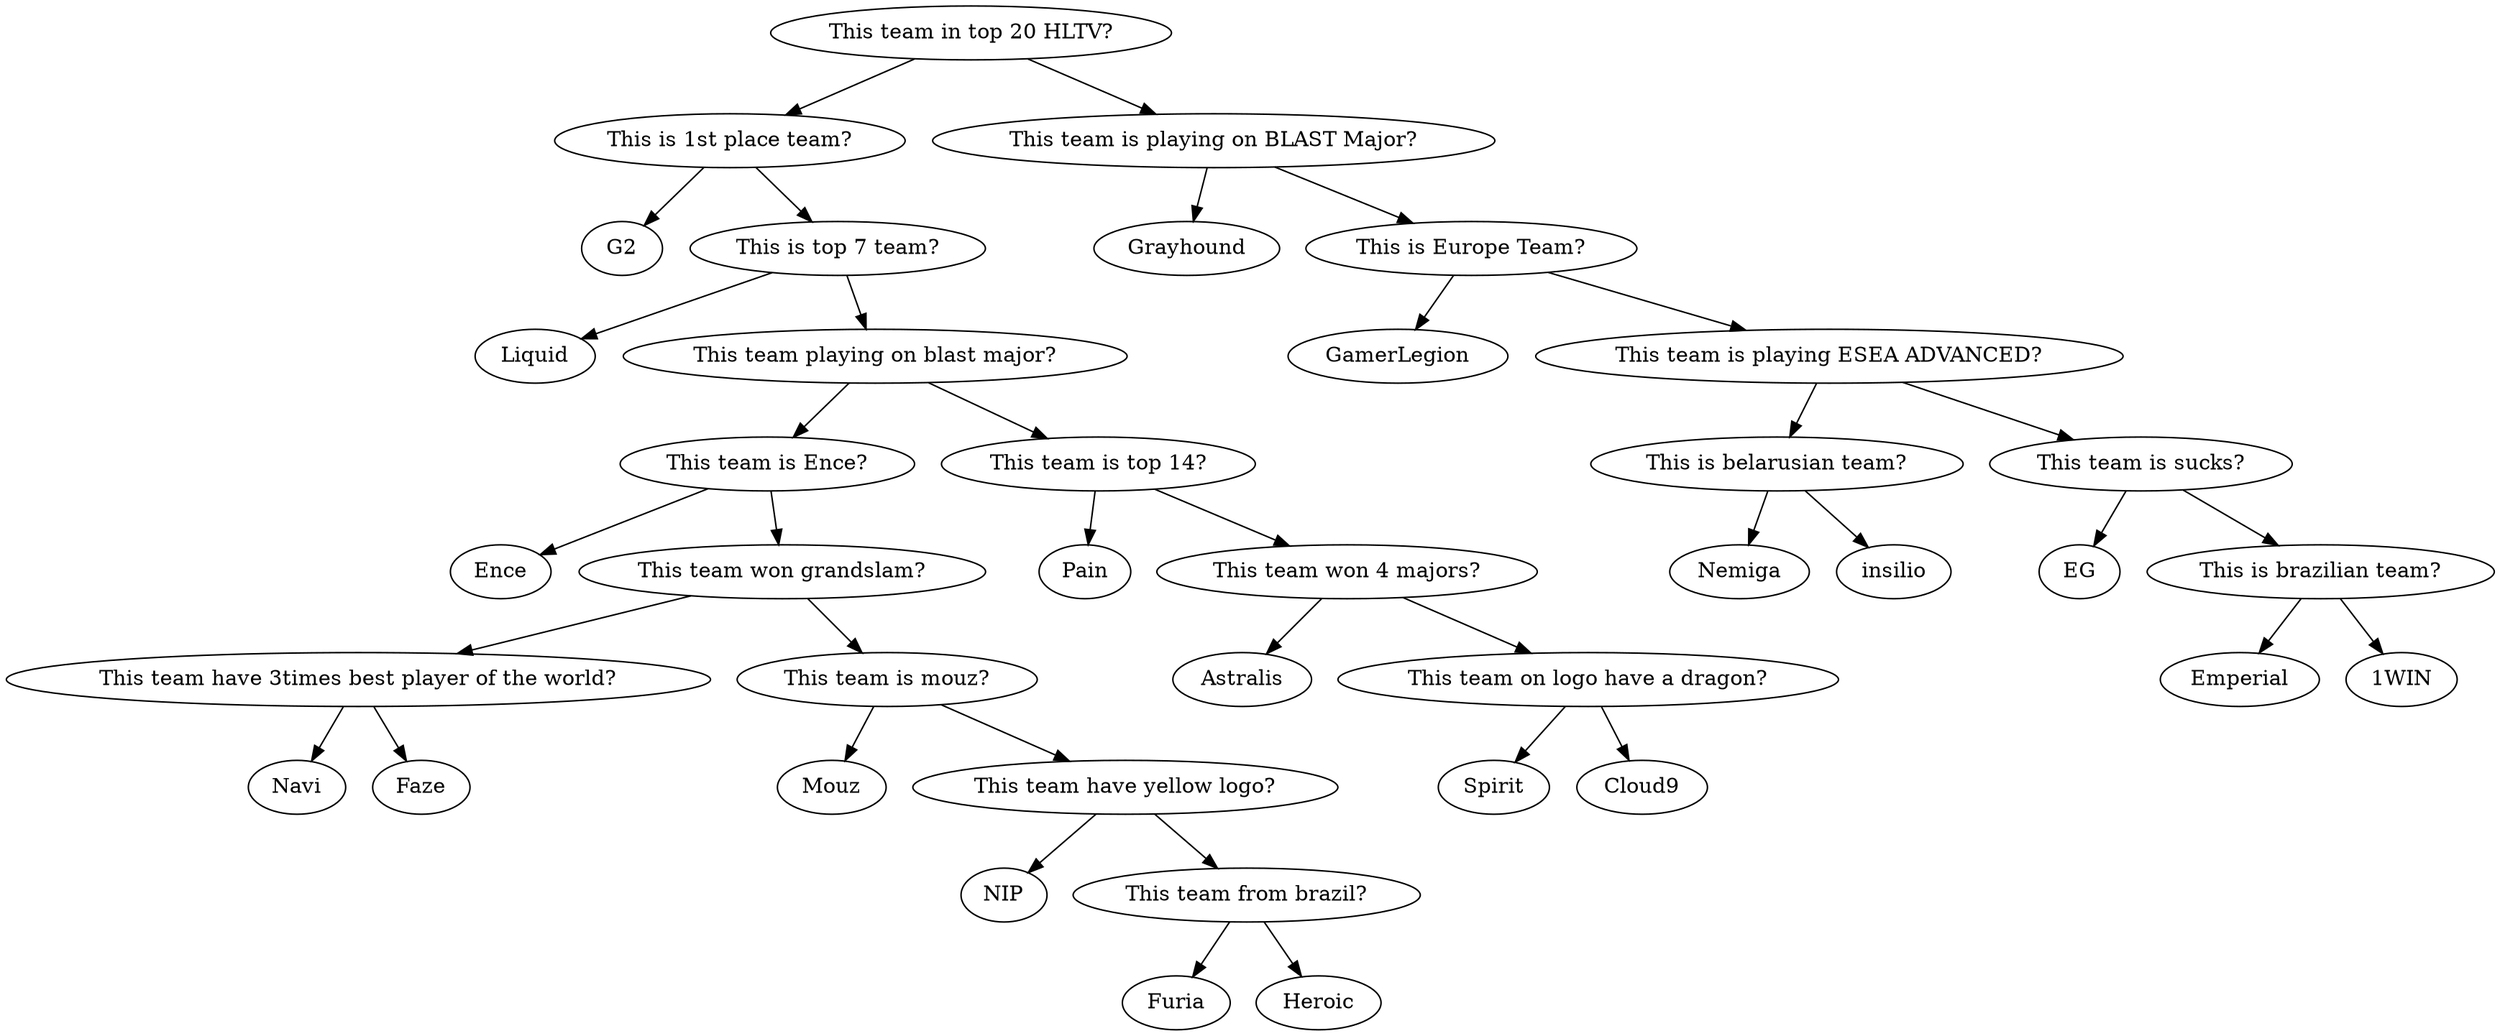 digraph G {
"This team in top 20 HLTV?
"-> "This is 1st place team?
"
"This is 1st place team?
"-> "G2
"
"This is 1st place team?
"-> "This is top 7 team?
"
"This is top 7 team?
"-> "Liquid
"
"This is top 7 team?
"-> "This team playing on blast major?
"
"This team playing on blast major?
"-> "This team is Ence?
"
"This team is Ence?
"-> "Ence
"
"This team is Ence?
"-> "This team won grandslam?
"
"This team won grandslam?
"-> "This team have 3times best player of the world?
"
"This team have 3times best player of the world?
"-> "Navi
"
"This team have 3times best player of the world?
"-> "Faze
"
"This team won grandslam?
"-> "This team is mouz?
"
"This team is mouz?
"-> "Mouz
"
"This team is mouz?
"-> "This team have yellow logo?
"
"This team have yellow logo?
"-> "NIP
"
"This team have yellow logo?
"-> "This team from brazil?
"
"This team from brazil?
"-> "Furia
"
"This team from brazil?
"-> "Heroic
"
"This team playing on blast major?
"-> "This team is top 14?
"
"This team is top 14?
"-> "Pain
"
"This team is top 14?
"-> "This team won 4 majors?
"
"This team won 4 majors?
"-> "Astralis
"
"This team won 4 majors?
"-> "This team on logo have a dragon?
"
"This team on logo have a dragon?
"-> "Spirit
"
"This team on logo have a dragon?
"-> "Cloud9
"
"This team in top 20 HLTV?
"-> "This team is playing on BLAST Major?
"
"This team is playing on BLAST Major?
"-> "Grayhound
"
"This team is playing on BLAST Major?
"-> "This is Europe Team?
"
"This is Europe Team?
"-> "GamerLegion
"
"This is Europe Team?
"-> "This team is playing ESEA ADVANCED?
"
"This team is playing ESEA ADVANCED?
"-> "This is belarusian team?
"
"This is belarusian team?
"-> "Nemiga
"
"This is belarusian team?
"-> "insilio
"
"This team is playing ESEA ADVANCED?
"-> "This team is sucks?
"
"This team is sucks?
"-> "EG
"
"This team is sucks?
"-> "This is brazilian team?
"
"This is brazilian team?
"-> "Emperial
"
"This is brazilian team?
"-> "1WIN
"
}

